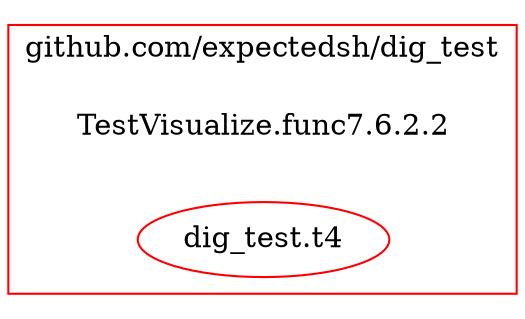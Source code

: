 digraph {
	rankdir=RL;
	graph [compound=true];
	
		subgraph cluster_0 {
			label = "github.com/expectedsh/dig_test";
			constructor_0 [shape=plaintext label="TestVisualize.func7.6.2.2"];
			color=red;
			"dig_test.t4" [label=<dig_test.t4>];
			
		}
		
		
	"dig_test.t4" [color=red];
	
}
